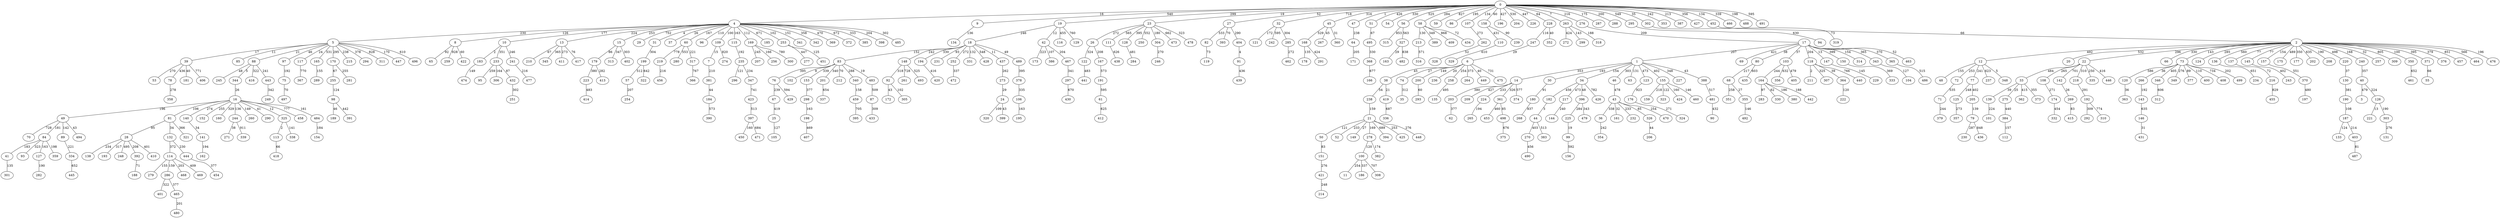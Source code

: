 strict graph G {
0;
1;
2;
3;
4;
5;
6;
7;
8;
9;
10;
11;
12;
13;
14;
15;
16;
17;
18;
19;
20;
21;
22;
23;
24;
25;
26;
27;
28;
29;
30;
31;
32;
33;
34;
35;
36;
37;
38;
39;
40;
41;
42;
43;
44;
45;
46;
47;
48;
49;
50;
51;
52;
53;
54;
55;
56;
57;
58;
59;
60;
61;
62;
63;
64;
65;
66;
67;
68;
69;
70;
71;
72;
73;
74;
75;
76;
77;
78;
79;
80;
81;
82;
83;
84;
85;
86;
87;
88;
89;
90;
91;
92;
93;
94;
95;
96;
97;
98;
99;
100;
101;
102;
103;
104;
105;
106;
107;
108;
109;
110;
111;
112;
113;
114;
115;
116;
117;
118;
119;
120;
121;
122;
123;
124;
125;
126;
127;
128;
129;
130;
131;
132;
133;
134;
135;
136;
137;
138;
139;
140;
141;
142;
143;
144;
145;
146;
147;
148;
149;
150;
151;
152;
153;
154;
155;
156;
157;
158;
159;
160;
161;
162;
163;
164;
165;
166;
167;
168;
169;
170;
171;
172;
173;
174;
175;
176;
177;
178;
179;
180;
181;
182;
183;
184;
185;
186;
187;
188;
189;
190;
191;
192;
193;
194;
195;
196;
197;
198;
199;
200;
201;
202;
203;
204;
205;
206;
207;
208;
209;
210;
211;
212;
213;
214;
215;
216;
217;
218;
219;
220;
221;
222;
223;
224;
225;
226;
227;
228;
229;
230;
231;
232;
233;
234;
235;
236;
237;
238;
239;
240;
241;
242;
243;
244;
245;
246;
247;
248;
249;
250;
251;
252;
253;
254;
255;
256;
257;
258;
259;
260;
261;
262;
263;
264;
265;
266;
267;
268;
269;
270;
271;
272;
273;
274;
275;
276;
277;
278;
279;
280;
281;
282;
283;
284;
285;
286;
287;
288;
289;
290;
291;
292;
293;
294;
295;
296;
297;
298;
299;
300;
301;
302;
303;
304;
305;
306;
307;
308;
309;
310;
311;
312;
313;
314;
315;
316;
317;
318;
319;
320;
321;
322;
323;
324;
325;
326;
327;
328;
329;
330;
331;
332;
333;
334;
335;
336;
337;
338;
339;
340;
341;
342;
343;
344;
345;
346;
347;
348;
349;
350;
351;
352;
353;
354;
355;
356;
357;
358;
359;
360;
361;
362;
363;
364;
365;
366;
367;
368;
369;
370;
371;
372;
373;
374;
375;
376;
377;
378;
379;
380;
381;
382;
383;
384;
385;
386;
387;
388;
389;
390;
391;
392;
393;
394;
395;
396;
397;
398;
399;
400;
401;
402;
403;
404;
405;
406;
407;
408;
409;
410;
411;
412;
413;
414;
415;
416;
417;
418;
419;
420;
421;
422;
423;
424;
425;
426;
427;
428;
429;
430;
431;
432;
433;
434;
435;
436;
437;
438;
439;
440;
441;
442;
443;
444;
445;
446;
447;
448;
449;
450;
451;
452;
453;
454;
455;
456;
457;
458;
459;
460;
461;
462;
463;
464;
465;
466;
467;
468;
469;
470;
471;
472;
473;
474;
475;
476;
477;
478;
479;
480;
481;
482;
483;
484;
485;
486;
487;
488;
489;
490;
491;
492;
493;
494;
495;
496;
497;
498;
499;
0 -- 59  [label=827];
109 -- 274  [label=820];
110 -- 329  [label=610];
73 -- 499  [label=202];
481 -- 90  [label=432];
0 -- 56  [label=525];
88 -- 344  [label=5];
23 -- 111  [label=565];
452 -- 2  [label=66];
164 -- 442  [label=188];
24 -- 399  [label=43];
1 -- 30  [label=193];
79 -- 230  [label=287];
32 -- 285  [label=304];
1 -- 63  [label=131];
355 -- 492  [label=146];
24 -- 320  [label=109];
49 -- 89  [label=142];
47 -- 64  [label=238];
73 -- 408  [label=734];
0 -- 452  [label=134];
89 -- 334  [label=221];
81 -- 28  [label=95];
2 -- 66  [label=330];
81 -- 321  [label=366];
22 -- 142  [label=701];
30 -- 180  [label=91];
126 -- 303  [label=190];
0 -- 107  [label=134];
278 -- 382  [label=174];
7 -- 381  [label=210];
484 -- 154  [label=184];
304 -- 246  [label=270];
164 -- 380  [label=186];
46 -- 43  [label=478];
14 -- 374  [label=577];
22 -- 218  [label=310];
5 -- 97  [label=46];
132 -- 114  [label=372];
31 -- 199  [label=304];
0 -- 302  [label=35];
4 -- 185  [label=671];
14 -- 209  [label=427];
302 -- 319  [label=73];
77 -- 125  [label=248];
125 -- 357  [label=273];
28 -- 410  [label=401];
113 -- 418  [label=66];
60 -- 317  [label=221];
16 -- 49  [label=196];
6 -- 264  [label=373];
114 -- 279  [label=155];
365 -- 486  [label=515];
6 -- 258  [label=254];
344 -- 16  [label=26];
151 -- 421  [label=276];
42 -- 386  [label=107];
378 -- 106  [label=335];
82 -- 119  [label=73];
2 -- 137  [label=77];
43 -- 470  [label=254];
4 -- 29  [label=752];
0 -- 23  [label=19];
17 -- 80  [label=38];
241 -- 477  [label=216];
12 -- 237  [label=623];
16 -- 81  [label=106];
4 -- 37  [label=26];
392 -- 188  [label=71];
1 -- 227  [label=348];
15 -- 179  [label=86];
238 -- 21  [label=159];
0 -- 288  [label=200];
43 -- 36  [label=338];
127 -- 282  [label=190];
13 -- 210  [label=67];
16 -- 140  [label=274];
51 -- 495  [label=67];
2 -- 20  [label=532];
263 -- 299  [label=143];
83 -- 201  [label=340];
370 -- 197  [label=480];
14 -- 224  [label=233];
0 -- 387  [label=213];
364 -- 222  [label=120];
17 -- 150  [label=399];
145 -- 243  [label=402];
275 -- 384  [label=440];
465 -- 480  [label=201];
2 -- 175  [label=489];
60 -- 219  [label=778];
421 -- 214  [label=248];
73 -- 346  [label=405];
218 -- 192  [label=291];
81 -- 132  [label=34];
199 -- 322  [label=642];
98 -- 391  [label=442];
60 -- 280  [label=553];
262 -- 328  [label=52];
118 -- 307  [label=325];
76 -- 67  [label=239];
157 -- 370  [label=551];
142 -- 269  [label=26];
74 -- 35  [label=312];
0 -- 51  [label=426];
27 -- 404  [label=290];
273 -- 24  [label=29];
13 -- 411  [label=273];
255 -- 98  [label=124];
0 -- 466  [label=339];
143 -- 146  [label=635];
73 -- 120  [label=586];
396 -- 479  [label=343];
4 -- 10  [label=177];
41 -- 301  [label=135];
0 -- 491  [label=595];
4 -- 96  [label=110];
83 -- 212  [label=70];
228 -- 352  [label=40];
18 -- 252  [label=272];
1 -- 388  [label=43];
4 -- 253  [label=102];
6 -- 236  [label=20];
88 -- 416  [label=322];
84 -- 93  [label=323];
4 -- 369  [label=470];
139 -- 101  [label=224];
2 -- 136  [label=560];
108 -- 174  [label=271];
199 -- 57  [label=512];
213 -- 316  [label=571];
128 -- 284  [label=481];
34 -- 217  [label=473];
49 -- 84  [label=181];
33 -- 275  [label=25];
170 -- 281  [label=255];
83 -- 483  [label=19];
184 -- 390  [label=573];
444 -- 454  [label=377];
17 -- 463  [label=52];
419 -- 336  [label=687];
2 -- 177  [label=350];
498 -- 375  [label=676];
10 -- 233  [label=351];
169 -- 256  [label=166];
2 -- 240  [label=168];
111 -- 438  [label=626];
17 -- 69  [label=421];
2 -- 22  [label=296];
150 -- 333  [label=369];
83 -- 102  [label=9];
10 -- 183  [label=2];
2 -- 202  [label=635];
84 -- 359  [label=198];
6 -- 475  [label=731];
38 -- 238  [label=54];
18 -- 231  [label=93];
297 -- 430  [label=670];
103 -- 356  [label=632];
489 -- 378  [label=395];
8 -- 65  [label=92];
137 -- 216  [label=72];
141 -- 162  [label=194];
136 -- 234  [label=651];
191 -- 61  [label=595];
4 -- 372  [label=672];
350 -- 461  [label=652];
278 -- 100  [label=120];
2 -- 157  [label=154];
14 -- 361  [label=326];
343 -- 104  [label=127];
103 -- 164  [label=244];
219 -- 456  [label=216];
187 -- 133  [label=124];
80 -- 435  [label=603];
4 -- 5  [label=230];
87 -- 433  [label=309];
5 -- 496  [label=610];
459 -- 395  [label=705];
58 -- 434  [label=72];
2 -- 257  [label=32];
325 -- 338  [label=141];
397 -- 450  [label=160];
0 -- 353  [label=242];
4 -- 13  [label=224];
109 -- 7  [label=15];
58 -- 213  [label=130];
179 -- 223  [label=380];
44 -- 383  [label=513];
88 -- 245  [label=48];
0 -- 9  [label=540];
17 -- 103  [label=37];
200 -- 293  [label=60];
26 -- 167  [label=208];
115 -- 235  [label=192];
4 -- 485  [label=302];
6 -- 74  [label=27];
71 -- 379  [label=244];
4 -- 60  [label=167];
5 -- 170  [label=295];
5 -- 88  [label=21];
148 -- 261  [label=728];
0 -- 226  [label=447];
326 -- 206  [label=44];
42 -- 173  [label=223];
140 -- 141  [label=34];
8 -- 422  [label=60];
1 -- 123  [label=473];
5 -- 117  [label=24];
4 -- 115  [label=163];
33 -- 362  [label=415];
56 -- 315  [label=853];
17 -- 1  [label=207];
495 -- 368  [label=330];
84 -- 127  [label=163];
68 -- 351  [label=258];
325 -- 113  [label=2];
27 -- 82  [label=533];
224 -- 265  [label=194];
164 -- 283  [label=97];
298 -- 198  [label=163];
106 -- 195  [label=163];
17 -- 118  [label=204];
347 -- 423  [label=741];
253 -- 451  [label=125];
168 -- 178  [label=135];
114 -- 468  [label=203];
233 -- 306  [label=164];
5 -- 294  [label=378];
0 -- 27  [label=52];
130 -- 190  [label=381];
73 -- 266  [label=36];
10 -- 241  [label=246];
13 -- 417  [label=76];
73 -- 349  [label=276];
92 -- 172  [label=43];
2 -- 208  [label=190];
167 -- 191  [label=573];
17 -- 343  [label=365];
18 -- 489  [label=49];
114 -- 286  [label=159];
168 -- 291  [label=424];
180 -- 268  [label=837];
34 -- 182  [label=456];
23 -- 304  [label=180];
15 -- 402  [label=303];
18 -- 331  [label=132];
8 -- 259  [label=928];
43 -- 326  [label=85];
334 -- 445  [label=652];
23 -- 250  [label=552];
169 -- 300  [label=780];
114 -- 469  [label=409];
252 -- 472  [label=337];
244 -- 339  [label=911];
396 -- 225  [label=284];
92 -- 305  [label=102];
295 -- 94  [label=630];
117 -- 367  [label=770];
21 -- 149  [label=27];
38 -- 419  [label=21];
0 -- 287  [label=175];
16 -- 458  [label=777];
201 -- 337  [label=654];
23 -- 478  [label=323];
83 -- 153  [label=339];
0 -- 47  [label=1];
269 -- 415  [label=83];
77 -- 205  [label=402];
49 -- 494  [label=43];
9 -- 134  [label=136];
155 -- 424  [label=160];
18 -- 437  [label=11];
75 -- 497  [label=70];
100 -- 308  [label=707];
14 -- 203  [label=380];
2 -- 12  [label=492];
118 -- 364  [label=39];
0 -- 58  [label=284];
0 -- 158  [label=60];
42 -- 467  [label=204];
16 -- 244  [label=136];
388 -- 481  [label=517];
244 -- 271  [label=38];
21 -- 50  [label=121];
57 -- 254  [label=207];
4 -- 341  [label=151];
23 -- 128  [label=395];
384 -- 112  [label=157];
155 -- 460  [label=146];
6 -- 449  [label=40];
45 -- 168  [label=529];
13 -- 345  [label=365];
99 -- 156  [label=592];
27 -- 393  [label=70];
5 -- 447  [label=170];
225 -- 99  [label=19];
18 -- 194  [label=330];
28 -- 392  [label=208];
266 -- 143  [label=192];
240 -- 40  [label=357];
263 -- 318  [label=188];
174 -- 332  [label=454];
1 -- 14  [label=353];
73 -- 377  [label=89];
16 -- 260  [label=149];
235 -- 296  [label=121];
203 -- 62  [label=377];
194 -- 420  [label=416];
17 -- 314  [label=154];
18 -- 148  [label=242];
88 -- 443  [label=241];
118 -- 440  [label=766];
40 -- 3  [label=479];
132 -- 444  [label=230];
263 -- 272  [label=424];
103 -- 405  [label=479];
19 -- 18  [label=246];
12 -- 72  [label=253];
233 -- 432  [label=87];
2 -- 371  [label=395];
170 -- 255  [label=67];
0 -- 276  [label=216];
126 -- 221  [label=13];
182 -- 44  [label=3];
22 -- 335  [label=250];
79 -- 436  [label=848];
0 -- 263  [label=7];
253 -- 277  [label=447];
0 -- 54  [label=330];
58 -- 389  [label=349];
2 -- 476  [label=196];
371 -- 55  [label=66];
0 -- 196  [label=427];
21 -- 278  [label=169];
340 -- 459  [label=158];
223 -- 414  [label=483];
2 -- 464  [label=566];
78 -- 358  [label=278];
83 -- 76  [label=395];
176 -- 324  [label=271];
443 -- 249  [label=342];
361 -- 498  [label=85];
122 -- 441  [label=483];
118 -- 211  [label=2];
165 -- 289  [label=155];
4 -- 398  [label=204];
80 -- 68  [label=217];
423 -- 397  [label=513];
43 -- 232  [label=233];
28 -- 248  [label=495];
148 -- 493  [label=525];
12 -- 77  [label=241];
107 -- 262  [label=273];
16 -- 325  [label=12];
84 -- 41  [label=183];
403 -- 487  [label=81];
1 -- 155  [label=402];
276 -- 17  [label=209];
36 -- 354  [label=242];
158 -- 239  [label=90];
183 -- 474  [label=149];
205 -- 79  [label=139];
16 -- 152  [label=255];
169 -- 207  [label=245];
4 -- 109  [label=100];
164 -- 330  [label=62];
40 -- 126  [label=224];
146 -- 431  [label=31];
5 -- 85  [label=11];
1 -- 34  [label=154];
0 -- 427  [label=356];
155 -- 159  [label=218];
148 -- 92  [label=318];
28 -- 193  [label=317];
155 -- 323  [label=122];
233 -- 95  [label=259];
192 -- 310  [label=774];
15 -- 313  [label=347];
235 -- 347  [label=234];
76 -- 429  [label=594];
83 -- 340  [label=288];
91 -- 439  [label=436];
397 -- 471  [label=684];
25 -- 105  [label=127];
2 -- 309  [label=805];
346 -- 312  [label=606];
39 -- 53  [label=270];
217 -- 144  [label=240];
437 -- 273  [label=262];
100 -- 186  [label=337];
0 -- 4  [label=16];
16 -- 484  [label=161];
6 -- 200  [label=149];
0 -- 19  [label=299];
32 -- 242  [label=595];
19 -- 129  [label=760];
4 -- 31  [label=4];
34 -- 396  [label=48];
39 -- 406  [label=771];
1 -- 46  [label=303];
21 -- 448  [label=276];
216 -- 455  [label=829];
120 -- 363  [label=36];
2 -- 457  [label=851];
4 -- 385  [label=333];
100 -- 11  [label=254];
0 -- 45  [label=316];
368 -- 166  [label=677];
270 -- 490  [label=456];
2 -- 220  [label=498];
32 -- 121  [label=172];
50 -- 151  [label=83];
123 -- 176  [label=923];
34 -- 426  [label=782];
317 -- 366  [label=767];
198 -- 407  [label=469];
5 -- 39  [label=17];
4 -- 169  [label=112];
432 -- 251  [label=302];
12 -- 48  [label=155];
220 -- 130  [label=37];
303 -- 131  [label=276];
56 -- 327  [label=563];
18 -- 83  [label=152];
49 -- 70  [label=728];
64 -- 171  [label=205];
19 -- 42  [label=12];
21 -- 394  [label=689];
39 -- 181  [label=40];
179 -- 413  [label=282];
72 -- 71  [label=535];
4 -- 8  [label=126];
0 -- 295  [label=549];
19 -- 116  [label=455];
2 -- 145  [label=77];
153 -- 298  [label=377];
22 -- 446  [label=416];
327 -- 482  [label=838];
0 -- 86  [label=195];
0 -- 228  [label=64];
22 -- 33  [label=484];
286 -- 465  [label=377];
4 -- 342  [label=358];
404 -- 91  [label=4];
2 -- 376  [label=379];
158 -- 110  [label=431];
39 -- 78  [label=436];
17 -- 147  [label=13];
98 -- 189  [label=46];
58 -- 409  [label=868];
4 -- 15  [label=253];
12 -- 348  [label=5];
45 -- 267  [label=45];
5 -- 165  [label=531];
21 -- 52  [label=233];
286 -- 401  [label=322];
16 -- 290  [label=41];
187 -- 403  [label=214];
327 -- 163  [label=29];
228 -- 247  [label=116];
23 -- 26  [label=272];
68 -- 355  [label=27];
0 -- 32  [label=718];
483 -- 87  [label=509];
285 -- 462  [label=272];
5 -- 215  [label=238];
467 -- 297  [label=341];
44 -- 270  [label=403];
61 -- 412  [label=625];
192 -- 292  [label=309];
33 -- 139  [label=39];
5 -- 311  [label=828];
67 -- 25  [label=419];
16 -- 160  [label=329];
2 -- 73  [label=143];
0 -- 488  [label=198];
190 -- 187  [label=108];
23 -- 473  [label=662];
45 -- 360  [label=31];
258 -- 135  [label=495];
22 -- 108  [label=265];
6 -- 38  [label=45];
147 -- 229  [label=145];
26 -- 122  [label=324];
73 -- 400  [label=110];
18 -- 428  [label=548];
361 -- 453  [label=460];
17 -- 365  [label=370];
28 -- 138  [label=234];
97 -- 75  [label=192];
0 -- 204  [label=530];
2 -- 350  [label=100];
381 -- 184  [label=44];
43 -- 161  [label=32];
21 -- 425  [label=253];
247 -- 6  [label=29];
33 -- 373  [label=355];
2 -- 124  [label=285];
}
